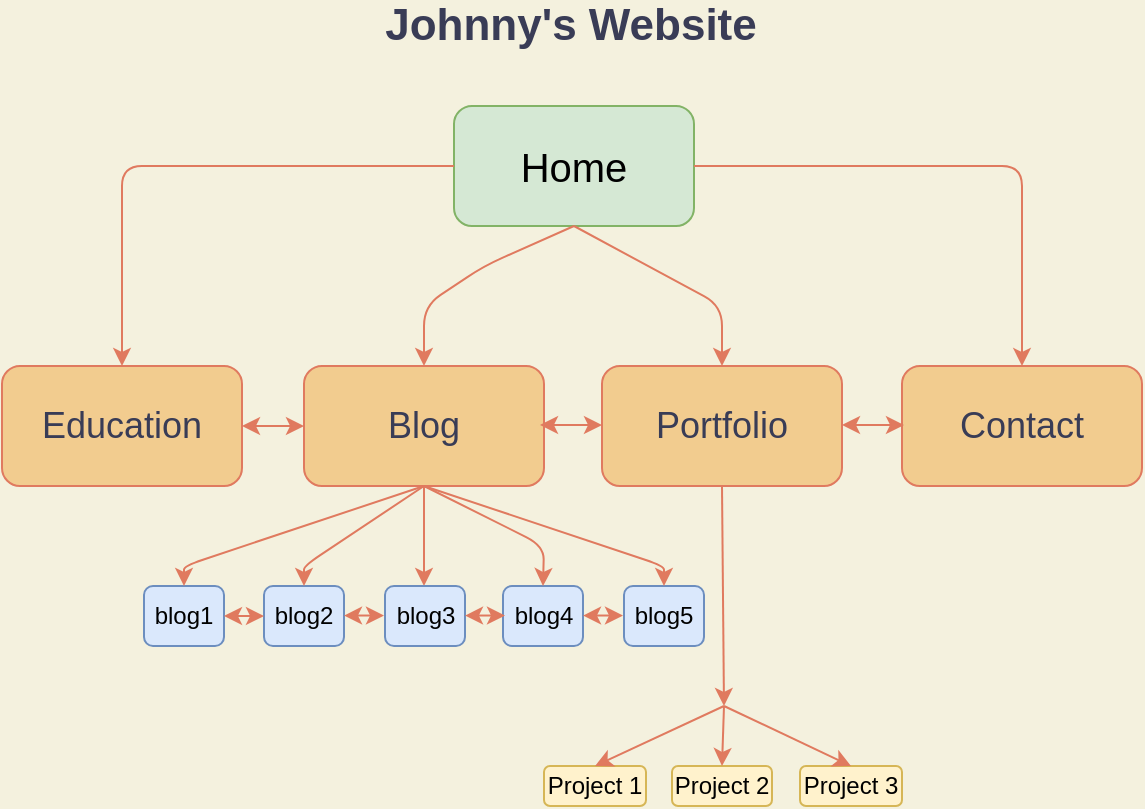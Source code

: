 <mxfile version="14.5.10" type="device"><diagram id="OC9vpmU4T0p1kHWBf64n" name="Page-1"><mxGraphModel dx="931" dy="599" grid="1" gridSize="10" guides="1" tooltips="1" connect="1" arrows="1" fold="1" page="1" pageScale="1" pageWidth="827" pageHeight="583" background="#F4F1DE" math="0" shadow="0"><root><mxCell id="0"/><mxCell id="1" parent="0"/><mxCell id="4ViXfHbb4wHmxz8fLbLq-1" value="Home" style="rounded=1;whiteSpace=wrap;html=1;fillColor=#d5e8d4;strokeColor=#82b366;fontSize=20;" parent="1" vertex="1"><mxGeometry x="355" y="100" width="120" height="60" as="geometry"/></mxCell><mxCell id="4ViXfHbb4wHmxz8fLbLq-2" value="&lt;font style=&quot;font-size: 18px&quot;&gt;Education&lt;/font&gt;" style="rounded=1;whiteSpace=wrap;html=1;fillColor=#F2CC8F;strokeColor=#E07A5F;fontColor=#393C56;" parent="1" vertex="1"><mxGeometry x="129" y="230" width="120" height="60" as="geometry"/></mxCell><mxCell id="4ViXfHbb4wHmxz8fLbLq-3" value="&lt;font style=&quot;font-size: 18px&quot;&gt;Blog&lt;/font&gt;" style="rounded=1;whiteSpace=wrap;html=1;fillColor=#F2CC8F;strokeColor=#E07A5F;fontColor=#393C56;" parent="1" vertex="1"><mxGeometry x="280" y="230" width="120" height="60" as="geometry"/></mxCell><mxCell id="4ViXfHbb4wHmxz8fLbLq-4" value="&lt;font style=&quot;font-size: 18px&quot;&gt;Contact&lt;/font&gt;" style="rounded=1;whiteSpace=wrap;html=1;fillColor=#F2CC8F;strokeColor=#E07A5F;fontColor=#393C56;" parent="1" vertex="1"><mxGeometry x="579" y="230" width="120" height="60" as="geometry"/></mxCell><mxCell id="4ViXfHbb4wHmxz8fLbLq-5" value="&lt;font style=&quot;font-size: 18px&quot;&gt;Portfolio&lt;/font&gt;" style="rounded=1;whiteSpace=wrap;html=1;fillColor=#F2CC8F;strokeColor=#E07A5F;fontColor=#393C56;" parent="1" vertex="1"><mxGeometry x="429" y="230" width="120" height="60" as="geometry"/></mxCell><mxCell id="4ViXfHbb4wHmxz8fLbLq-6" value="" style="endArrow=classic;html=1;exitX=0.5;exitY=1;exitDx=0;exitDy=0;entryX=0.5;entryY=0;entryDx=0;entryDy=0;labelBackgroundColor=#F4F1DE;strokeColor=#E07A5F;fontColor=#393C56;" parent="1" source="4ViXfHbb4wHmxz8fLbLq-1" target="4ViXfHbb4wHmxz8fLbLq-3" edge="1"><mxGeometry width="50" height="50" relative="1" as="geometry"><mxPoint x="440" y="330" as="sourcePoint"/><mxPoint x="490" y="280" as="targetPoint"/><Array as="points"><mxPoint x="370" y="180"/><mxPoint x="340" y="200"/></Array></mxGeometry></mxCell><mxCell id="4ViXfHbb4wHmxz8fLbLq-7" value="" style="endArrow=classic;html=1;entryX=0.5;entryY=0;entryDx=0;entryDy=0;exitX=0.5;exitY=1;exitDx=0;exitDy=0;labelBackgroundColor=#F4F1DE;strokeColor=#E07A5F;fontColor=#393C56;" parent="1" source="4ViXfHbb4wHmxz8fLbLq-1" target="4ViXfHbb4wHmxz8fLbLq-5" edge="1"><mxGeometry width="50" height="50" relative="1" as="geometry"><mxPoint x="420" y="170" as="sourcePoint"/><mxPoint x="490" y="280" as="targetPoint"/><Array as="points"><mxPoint x="489" y="200"/></Array></mxGeometry></mxCell><mxCell id="4ViXfHbb4wHmxz8fLbLq-8" value="" style="endArrow=classic;html=1;exitX=0;exitY=0.5;exitDx=0;exitDy=0;entryX=0.5;entryY=0;entryDx=0;entryDy=0;labelBackgroundColor=#F4F1DE;strokeColor=#E07A5F;fontColor=#393C56;" parent="1" source="4ViXfHbb4wHmxz8fLbLq-1" target="4ViXfHbb4wHmxz8fLbLq-2" edge="1"><mxGeometry width="50" height="50" relative="1" as="geometry"><mxPoint x="390" y="330" as="sourcePoint"/><mxPoint x="440" y="280" as="targetPoint"/><Array as="points"><mxPoint x="189" y="130"/></Array></mxGeometry></mxCell><mxCell id="4ViXfHbb4wHmxz8fLbLq-9" value="" style="endArrow=classic;html=1;exitX=1;exitY=0.5;exitDx=0;exitDy=0;entryX=0.5;entryY=0;entryDx=0;entryDy=0;labelBackgroundColor=#F4F1DE;strokeColor=#E07A5F;fontColor=#393C56;" parent="1" source="4ViXfHbb4wHmxz8fLbLq-1" target="4ViXfHbb4wHmxz8fLbLq-4" edge="1"><mxGeometry width="50" height="50" relative="1" as="geometry"><mxPoint x="520" y="210" as="sourcePoint"/><mxPoint x="570" y="160" as="targetPoint"/><Array as="points"><mxPoint x="639" y="130"/></Array></mxGeometry></mxCell><mxCell id="4ViXfHbb4wHmxz8fLbLq-11" value="Project 2" style="rounded=1;whiteSpace=wrap;html=1;fillColor=#fff2cc;strokeColor=#d6b656;" parent="1" vertex="1"><mxGeometry x="464" y="430" width="50" height="20" as="geometry"/></mxCell><mxCell id="4ViXfHbb4wHmxz8fLbLq-12" value="" style="endArrow=classic;startArrow=classic;html=1;exitX=1;exitY=0.5;exitDx=0;exitDy=0;entryX=0;entryY=0.5;entryDx=0;entryDy=0;labelBackgroundColor=#F4F1DE;strokeColor=#E07A5F;fontColor=#393C56;" parent="1" source="4ViXfHbb4wHmxz8fLbLq-2" target="4ViXfHbb4wHmxz8fLbLq-3" edge="1"><mxGeometry width="50" height="50" relative="1" as="geometry"><mxPoint x="240" y="290" as="sourcePoint"/><mxPoint x="290" y="240" as="targetPoint"/></mxGeometry></mxCell><mxCell id="4ViXfHbb4wHmxz8fLbLq-16" value="" style="endArrow=classic;startArrow=classic;html=1;exitX=1;exitY=0.5;exitDx=0;exitDy=0;entryX=0;entryY=0.5;entryDx=0;entryDy=0;labelBackgroundColor=#F4F1DE;strokeColor=#E07A5F;fontColor=#393C56;" parent="1" edge="1"><mxGeometry width="50" height="50" relative="1" as="geometry"><mxPoint x="549" y="259.5" as="sourcePoint"/><mxPoint x="580" y="259.5" as="targetPoint"/><Array as="points"><mxPoint x="560" y="259.5"/></Array></mxGeometry></mxCell><mxCell id="4ViXfHbb4wHmxz8fLbLq-17" value="" style="endArrow=classic;startArrow=classic;html=1;exitX=1;exitY=0.5;exitDx=0;exitDy=0;entryX=0;entryY=0.5;entryDx=0;entryDy=0;labelBackgroundColor=#F4F1DE;strokeColor=#E07A5F;fontColor=#393C56;" parent="1" edge="1"><mxGeometry width="50" height="50" relative="1" as="geometry"><mxPoint x="398" y="259.5" as="sourcePoint"/><mxPoint x="429" y="259.5" as="targetPoint"/></mxGeometry></mxCell><mxCell id="4ViXfHbb4wHmxz8fLbLq-18" value="Project 1" style="rounded=1;whiteSpace=wrap;html=1;fillColor=#fff2cc;strokeColor=#d6b656;" parent="1" vertex="1"><mxGeometry x="400" y="430" width="51" height="20" as="geometry"/></mxCell><mxCell id="4ViXfHbb4wHmxz8fLbLq-22" value="" style="endArrow=classic;html=1;exitX=0.5;exitY=1;exitDx=0;exitDy=0;labelBackgroundColor=#F4F1DE;strokeColor=#E07A5F;fontColor=#393C56;" parent="1" source="4ViXfHbb4wHmxz8fLbLq-3" edge="1"><mxGeometry width="50" height="50" relative="1" as="geometry"><mxPoint x="390" y="410" as="sourcePoint"/><mxPoint x="340" y="340" as="targetPoint"/><Array as="points"><mxPoint x="340" y="340"/></Array></mxGeometry></mxCell><mxCell id="4ViXfHbb4wHmxz8fLbLq-23" value="blog1" style="rounded=1;whiteSpace=wrap;html=1;fillColor=#dae8fc;strokeColor=#6c8ebf;" parent="1" vertex="1"><mxGeometry x="200" y="340" width="40" height="30" as="geometry"/></mxCell><mxCell id="4ViXfHbb4wHmxz8fLbLq-24" value="blog2" style="rounded=1;whiteSpace=wrap;html=1;fillColor=#dae8fc;strokeColor=#6c8ebf;" parent="1" vertex="1"><mxGeometry x="260" y="340" width="40" height="30" as="geometry"/></mxCell><mxCell id="4ViXfHbb4wHmxz8fLbLq-25" value="blog3" style="rounded=1;whiteSpace=wrap;html=1;fillColor=#dae8fc;strokeColor=#6c8ebf;" parent="1" vertex="1"><mxGeometry x="320.5" y="340" width="40" height="30" as="geometry"/></mxCell><mxCell id="4ViXfHbb4wHmxz8fLbLq-26" value="blog4" style="rounded=1;whiteSpace=wrap;html=1;fillColor=#dae8fc;strokeColor=#6c8ebf;" parent="1" vertex="1"><mxGeometry x="379.5" y="340" width="40" height="30" as="geometry"/></mxCell><mxCell id="4ViXfHbb4wHmxz8fLbLq-27" value="blog5" style="rounded=1;whiteSpace=wrap;html=1;fillColor=#dae8fc;strokeColor=#6c8ebf;" parent="1" vertex="1"><mxGeometry x="440" y="340" width="40" height="30" as="geometry"/></mxCell><mxCell id="4ViXfHbb4wHmxz8fLbLq-33" value="" style="endArrow=classic;startArrow=classic;html=1;exitX=1;exitY=0.5;exitDx=0;exitDy=0;entryX=0;entryY=0.5;entryDx=0;entryDy=0;labelBackgroundColor=#F4F1DE;strokeColor=#E07A5F;fontColor=#393C56;" parent="1" source="4ViXfHbb4wHmxz8fLbLq-23" target="4ViXfHbb4wHmxz8fLbLq-24" edge="1"><mxGeometry width="50" height="50" relative="1" as="geometry"><mxPoint x="390" y="340" as="sourcePoint"/><mxPoint x="440" y="290" as="targetPoint"/></mxGeometry></mxCell><mxCell id="4ViXfHbb4wHmxz8fLbLq-34" value="" style="endArrow=classic;html=1;exitX=0.5;exitY=1;exitDx=0;exitDy=0;entryX=0.5;entryY=0;entryDx=0;entryDy=0;labelBackgroundColor=#F4F1DE;strokeColor=#E07A5F;fontColor=#393C56;" parent="1" source="4ViXfHbb4wHmxz8fLbLq-3" target="4ViXfHbb4wHmxz8fLbLq-23" edge="1"><mxGeometry width="50" height="50" relative="1" as="geometry"><mxPoint x="290" y="340" as="sourcePoint"/><mxPoint x="290" y="460" as="targetPoint"/><Array as="points"><mxPoint x="220" y="330"/></Array></mxGeometry></mxCell><mxCell id="4ViXfHbb4wHmxz8fLbLq-35" value="" style="endArrow=classic;html=1;entryX=0.5;entryY=0;entryDx=0;entryDy=0;labelBackgroundColor=#F4F1DE;strokeColor=#E07A5F;fontColor=#393C56;" parent="1" target="4ViXfHbb4wHmxz8fLbLq-24" edge="1"><mxGeometry width="50" height="50" relative="1" as="geometry"><mxPoint x="340" y="290" as="sourcePoint"/><mxPoint x="310" y="480" as="targetPoint"/><Array as="points"><mxPoint x="280" y="330"/></Array></mxGeometry></mxCell><mxCell id="4ViXfHbb4wHmxz8fLbLq-37" value="" style="endArrow=classic;startArrow=classic;html=1;exitX=1;exitY=0.5;exitDx=0;exitDy=0;entryX=0;entryY=0.5;entryDx=0;entryDy=0;labelBackgroundColor=#F4F1DE;strokeColor=#E07A5F;fontColor=#393C56;" parent="1" edge="1"><mxGeometry width="50" height="50" relative="1" as="geometry"><mxPoint x="300" y="354.76" as="sourcePoint"/><mxPoint x="320" y="354.76" as="targetPoint"/></mxGeometry></mxCell><mxCell id="4ViXfHbb4wHmxz8fLbLq-38" value="" style="endArrow=classic;startArrow=classic;html=1;exitX=1;exitY=0.5;exitDx=0;exitDy=0;entryX=0;entryY=0.5;entryDx=0;entryDy=0;labelBackgroundColor=#F4F1DE;strokeColor=#E07A5F;fontColor=#393C56;" parent="1" edge="1"><mxGeometry width="50" height="50" relative="1" as="geometry"><mxPoint x="360.5" y="354.76" as="sourcePoint"/><mxPoint x="380.5" y="354.76" as="targetPoint"/></mxGeometry></mxCell><mxCell id="4ViXfHbb4wHmxz8fLbLq-39" value="" style="endArrow=classic;startArrow=classic;html=1;exitX=1;exitY=0.5;exitDx=0;exitDy=0;entryX=0;entryY=0.5;entryDx=0;entryDy=0;labelBackgroundColor=#F4F1DE;strokeColor=#E07A5F;fontColor=#393C56;" parent="1" edge="1"><mxGeometry width="50" height="50" relative="1" as="geometry"><mxPoint x="419.5" y="354.76" as="sourcePoint"/><mxPoint x="439.5" y="354.76" as="targetPoint"/></mxGeometry></mxCell><mxCell id="4ViXfHbb4wHmxz8fLbLq-40" value="" style="endArrow=classic;html=1;exitX=0.5;exitY=1;exitDx=0;exitDy=0;labelBackgroundColor=#F4F1DE;strokeColor=#E07A5F;fontColor=#393C56;" parent="1" source="4ViXfHbb4wHmxz8fLbLq-5" edge="1"><mxGeometry width="50" height="50" relative="1" as="geometry"><mxPoint x="390" y="410" as="sourcePoint"/><mxPoint x="490" y="400" as="targetPoint"/></mxGeometry></mxCell><mxCell id="4ViXfHbb4wHmxz8fLbLq-42" value="" style="endArrow=classic;html=1;entryX=0.5;entryY=0;entryDx=0;entryDy=0;labelBackgroundColor=#F4F1DE;strokeColor=#E07A5F;fontColor=#393C56;" parent="1" target="4ViXfHbb4wHmxz8fLbLq-26" edge="1"><mxGeometry width="50" height="50" relative="1" as="geometry"><mxPoint x="340" y="290" as="sourcePoint"/><mxPoint x="360" y="460" as="targetPoint"/><Array as="points"><mxPoint x="400" y="320"/></Array></mxGeometry></mxCell><mxCell id="4ViXfHbb4wHmxz8fLbLq-43" value="" style="endArrow=classic;html=1;entryX=0.5;entryY=0;entryDx=0;entryDy=0;labelBackgroundColor=#F4F1DE;strokeColor=#E07A5F;fontColor=#393C56;" parent="1" target="4ViXfHbb4wHmxz8fLbLq-27" edge="1"><mxGeometry width="50" height="50" relative="1" as="geometry"><mxPoint x="340" y="290" as="sourcePoint"/><mxPoint x="350" y="360" as="targetPoint"/><Array as="points"><mxPoint x="460" y="330"/></Array></mxGeometry></mxCell><mxCell id="4ViXfHbb4wHmxz8fLbLq-44" value="" style="endArrow=classic;html=1;entryX=0.5;entryY=0;entryDx=0;entryDy=0;labelBackgroundColor=#F4F1DE;strokeColor=#E07A5F;fontColor=#393C56;" parent="1" target="4ViXfHbb4wHmxz8fLbLq-18" edge="1"><mxGeometry width="50" height="50" relative="1" as="geometry"><mxPoint x="490" y="400" as="sourcePoint"/><mxPoint x="480" y="470" as="targetPoint"/></mxGeometry></mxCell><mxCell id="4ViXfHbb4wHmxz8fLbLq-45" value="" style="endArrow=classic;html=1;entryX=0.5;entryY=0;entryDx=0;entryDy=0;labelBackgroundColor=#F4F1DE;strokeColor=#E07A5F;fontColor=#393C56;" parent="1" target="4ViXfHbb4wHmxz8fLbLq-11" edge="1"><mxGeometry width="50" height="50" relative="1" as="geometry"><mxPoint x="490" y="400" as="sourcePoint"/><mxPoint x="480.0" y="440" as="targetPoint"/></mxGeometry></mxCell><mxCell id="4ViXfHbb4wHmxz8fLbLq-48" value="Johnny's Website" style="text;html=1;strokeColor=none;fillColor=none;align=center;verticalAlign=middle;whiteSpace=wrap;rounded=0;sketch=0;fontColor=#393C56;strokeWidth=30;perimeterSpacing=5;fontStyle=1;fontSize=22;" parent="1" vertex="1"><mxGeometry x="308" y="50" width="210.5" height="20" as="geometry"/></mxCell><mxCell id="7uJQl-kR5WMgeBBWdiA_-1" value="Project 3" style="rounded=1;whiteSpace=wrap;html=1;fillColor=#fff2cc;strokeColor=#d6b656;" vertex="1" parent="1"><mxGeometry x="528" y="430" width="51" height="20" as="geometry"/></mxCell><mxCell id="7uJQl-kR5WMgeBBWdiA_-2" value="" style="endArrow=classic;html=1;entryX=0.5;entryY=0;entryDx=0;entryDy=0;labelBackgroundColor=#F4F1DE;strokeColor=#E07A5F;fontColor=#393C56;" edge="1" parent="1" target="7uJQl-kR5WMgeBBWdiA_-1"><mxGeometry width="50" height="50" relative="1" as="geometry"><mxPoint x="490" y="400" as="sourcePoint"/><mxPoint x="455.5" y="440" as="targetPoint"/></mxGeometry></mxCell></root></mxGraphModel></diagram></mxfile>
